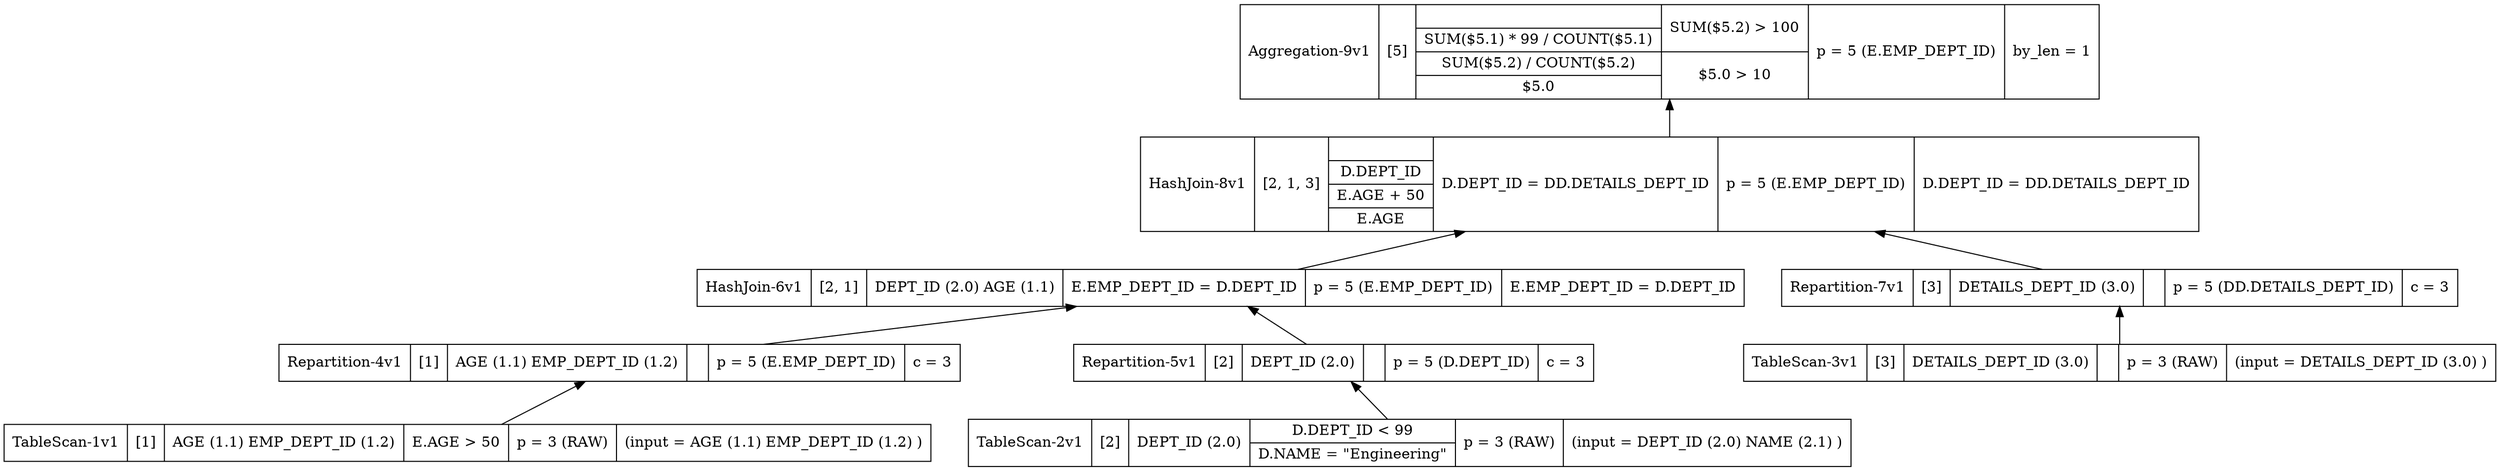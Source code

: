 digraph example1 {
    node [shape=record];
    rankdir=BT;
    nodesep=0.5;
    ordering="in";
    lopkeyLOPKey8v1 -> lopkeyLOPKey9v1;
    lopkeyLOPKey6v1 -> lopkeyLOPKey8v1;
    lopkeyLOPKey4v1 -> lopkeyLOPKey6v1;
    lopkeyLOPKey1v1 -> lopkeyLOPKey4v1;
    lopkeyLOPKey1v1[label="TableScan-1v1|[1]|AGE (1.1) EMP_DEPT_ID (1.2) |{E.AGE \> 50}|p = 3 (RAW)|(input = AGE (1.1) EMP_DEPT_ID (1.2) )"];
    lopkeyLOPKey4v1[label="Repartition-4v1|[1]|AGE (1.1) EMP_DEPT_ID (1.2) |{}|p = 5 (E.EMP_DEPT_ID)|c = 3"];
    lopkeyLOPKey5v1 -> lopkeyLOPKey6v1;
    lopkeyLOPKey2v1 -> lopkeyLOPKey5v1;
    lopkeyLOPKey2v1[label="TableScan-2v1|[2]|DEPT_ID (2.0) |{D.DEPT_ID \< 99|D.NAME = \"Engineering\"}|p = 3 (RAW)|(input = DEPT_ID (2.0) NAME (2.1) )"];
    lopkeyLOPKey5v1[label="Repartition-5v1|[2]|DEPT_ID (2.0) |{}|p = 5 (D.DEPT_ID)|c = 3"];
    lopkeyLOPKey6v1[label="HashJoin-6v1|[2, 1]|DEPT_ID (2.0) AGE (1.1) |{E.EMP_DEPT_ID = D.DEPT_ID}|p = 5 (E.EMP_DEPT_ID)|{E.EMP_DEPT_ID = D.DEPT_ID}"];
    lopkeyLOPKey7v1 -> lopkeyLOPKey8v1;
    lopkeyLOPKey3v1 -> lopkeyLOPKey7v1;
    lopkeyLOPKey3v1[label="TableScan-3v1|[3]|DETAILS_DEPT_ID (3.0) |{}|p = 3 (RAW)|(input = DETAILS_DEPT_ID (3.0) )"];
    lopkeyLOPKey7v1[label="Repartition-7v1|[3]|DETAILS_DEPT_ID (3.0) |{}|p = 5 (DD.DETAILS_DEPT_ID)|c = 3"];
    lopkeyLOPKey8v1[label="HashJoin-8v1|[2, 1, 3]|{|D.DEPT_ID|E.AGE + 50|E.AGE}|{D.DEPT_ID = DD.DETAILS_DEPT_ID}|p = 5 (E.EMP_DEPT_ID)|{D.DEPT_ID = DD.DETAILS_DEPT_ID}"];
    lopkeyLOPKey9v1[label="Aggregation-9v1|[5]|{|SUM($5.1) * 99 / COUNT($5.1)|SUM($5.2) / COUNT($5.2)|$5.0}|{SUM($5.2) \> 100|$5.0 \> 10}|p = 5 (E.EMP_DEPT_ID)|by_len = 1"];
}
